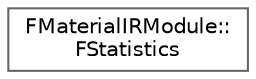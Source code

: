 digraph "Graphical Class Hierarchy"
{
 // INTERACTIVE_SVG=YES
 // LATEX_PDF_SIZE
  bgcolor="transparent";
  edge [fontname=Helvetica,fontsize=10,labelfontname=Helvetica,labelfontsize=10];
  node [fontname=Helvetica,fontsize=10,shape=box,height=0.2,width=0.4];
  rankdir="LR";
  Node0 [id="Node000000",label="FMaterialIRModule::\lFStatistics",height=0.2,width=0.4,color="grey40", fillcolor="white", style="filled",URL="$d0/dfb/structFMaterialIRModule_1_1FStatistics.html",tooltip=" "];
}

